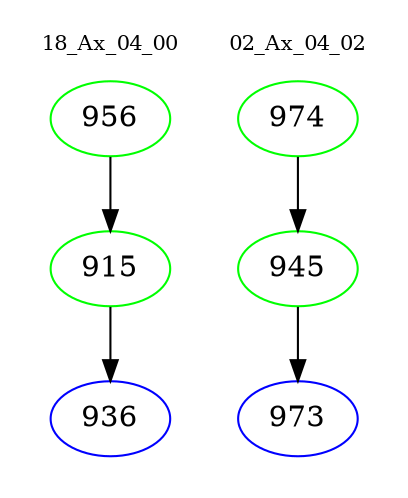 digraph{
subgraph cluster_0 {
color = white
label = "18_Ax_04_00";
fontsize=10;
T0_956 [label="956", color="green"]
T0_956 -> T0_915 [color="black"]
T0_915 [label="915", color="green"]
T0_915 -> T0_936 [color="black"]
T0_936 [label="936", color="blue"]
}
subgraph cluster_1 {
color = white
label = "02_Ax_04_02";
fontsize=10;
T1_974 [label="974", color="green"]
T1_974 -> T1_945 [color="black"]
T1_945 [label="945", color="green"]
T1_945 -> T1_973 [color="black"]
T1_973 [label="973", color="blue"]
}
}
